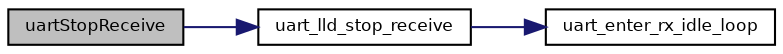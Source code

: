 digraph "uartStopReceive"
{
  bgcolor="transparent";
  edge [fontname="Helvetica",fontsize="8",labelfontname="Helvetica",labelfontsize="8"];
  node [fontname="Helvetica",fontsize="8",shape=record];
  rankdir="LR";
  Node59 [label="uartStopReceive",height=0.2,width=0.4,color="black", fillcolor="grey75", style="filled", fontcolor="black"];
  Node59 -> Node60 [color="midnightblue",fontsize="8",style="solid",fontname="Helvetica"];
  Node60 [label="uart_lld_stop_receive",height=0.2,width=0.4,color="black",URL="$group___u_a_r_t.html#gaf6eeebdeb91ad7e692d73ceefa9eafb7",tooltip="Stops any ongoing receive operation. "];
  Node60 -> Node61 [color="midnightblue",fontsize="8",style="solid",fontname="Helvetica"];
  Node61 [label="uart_enter_rx_idle_loop",height=0.2,width=0.4,color="black",URL="$group___u_a_r_t.html#gac51617b9c08f922aed2a951a23001af7",tooltip="Puts the receiver in the UART_RX_IDLE state. "];
}
